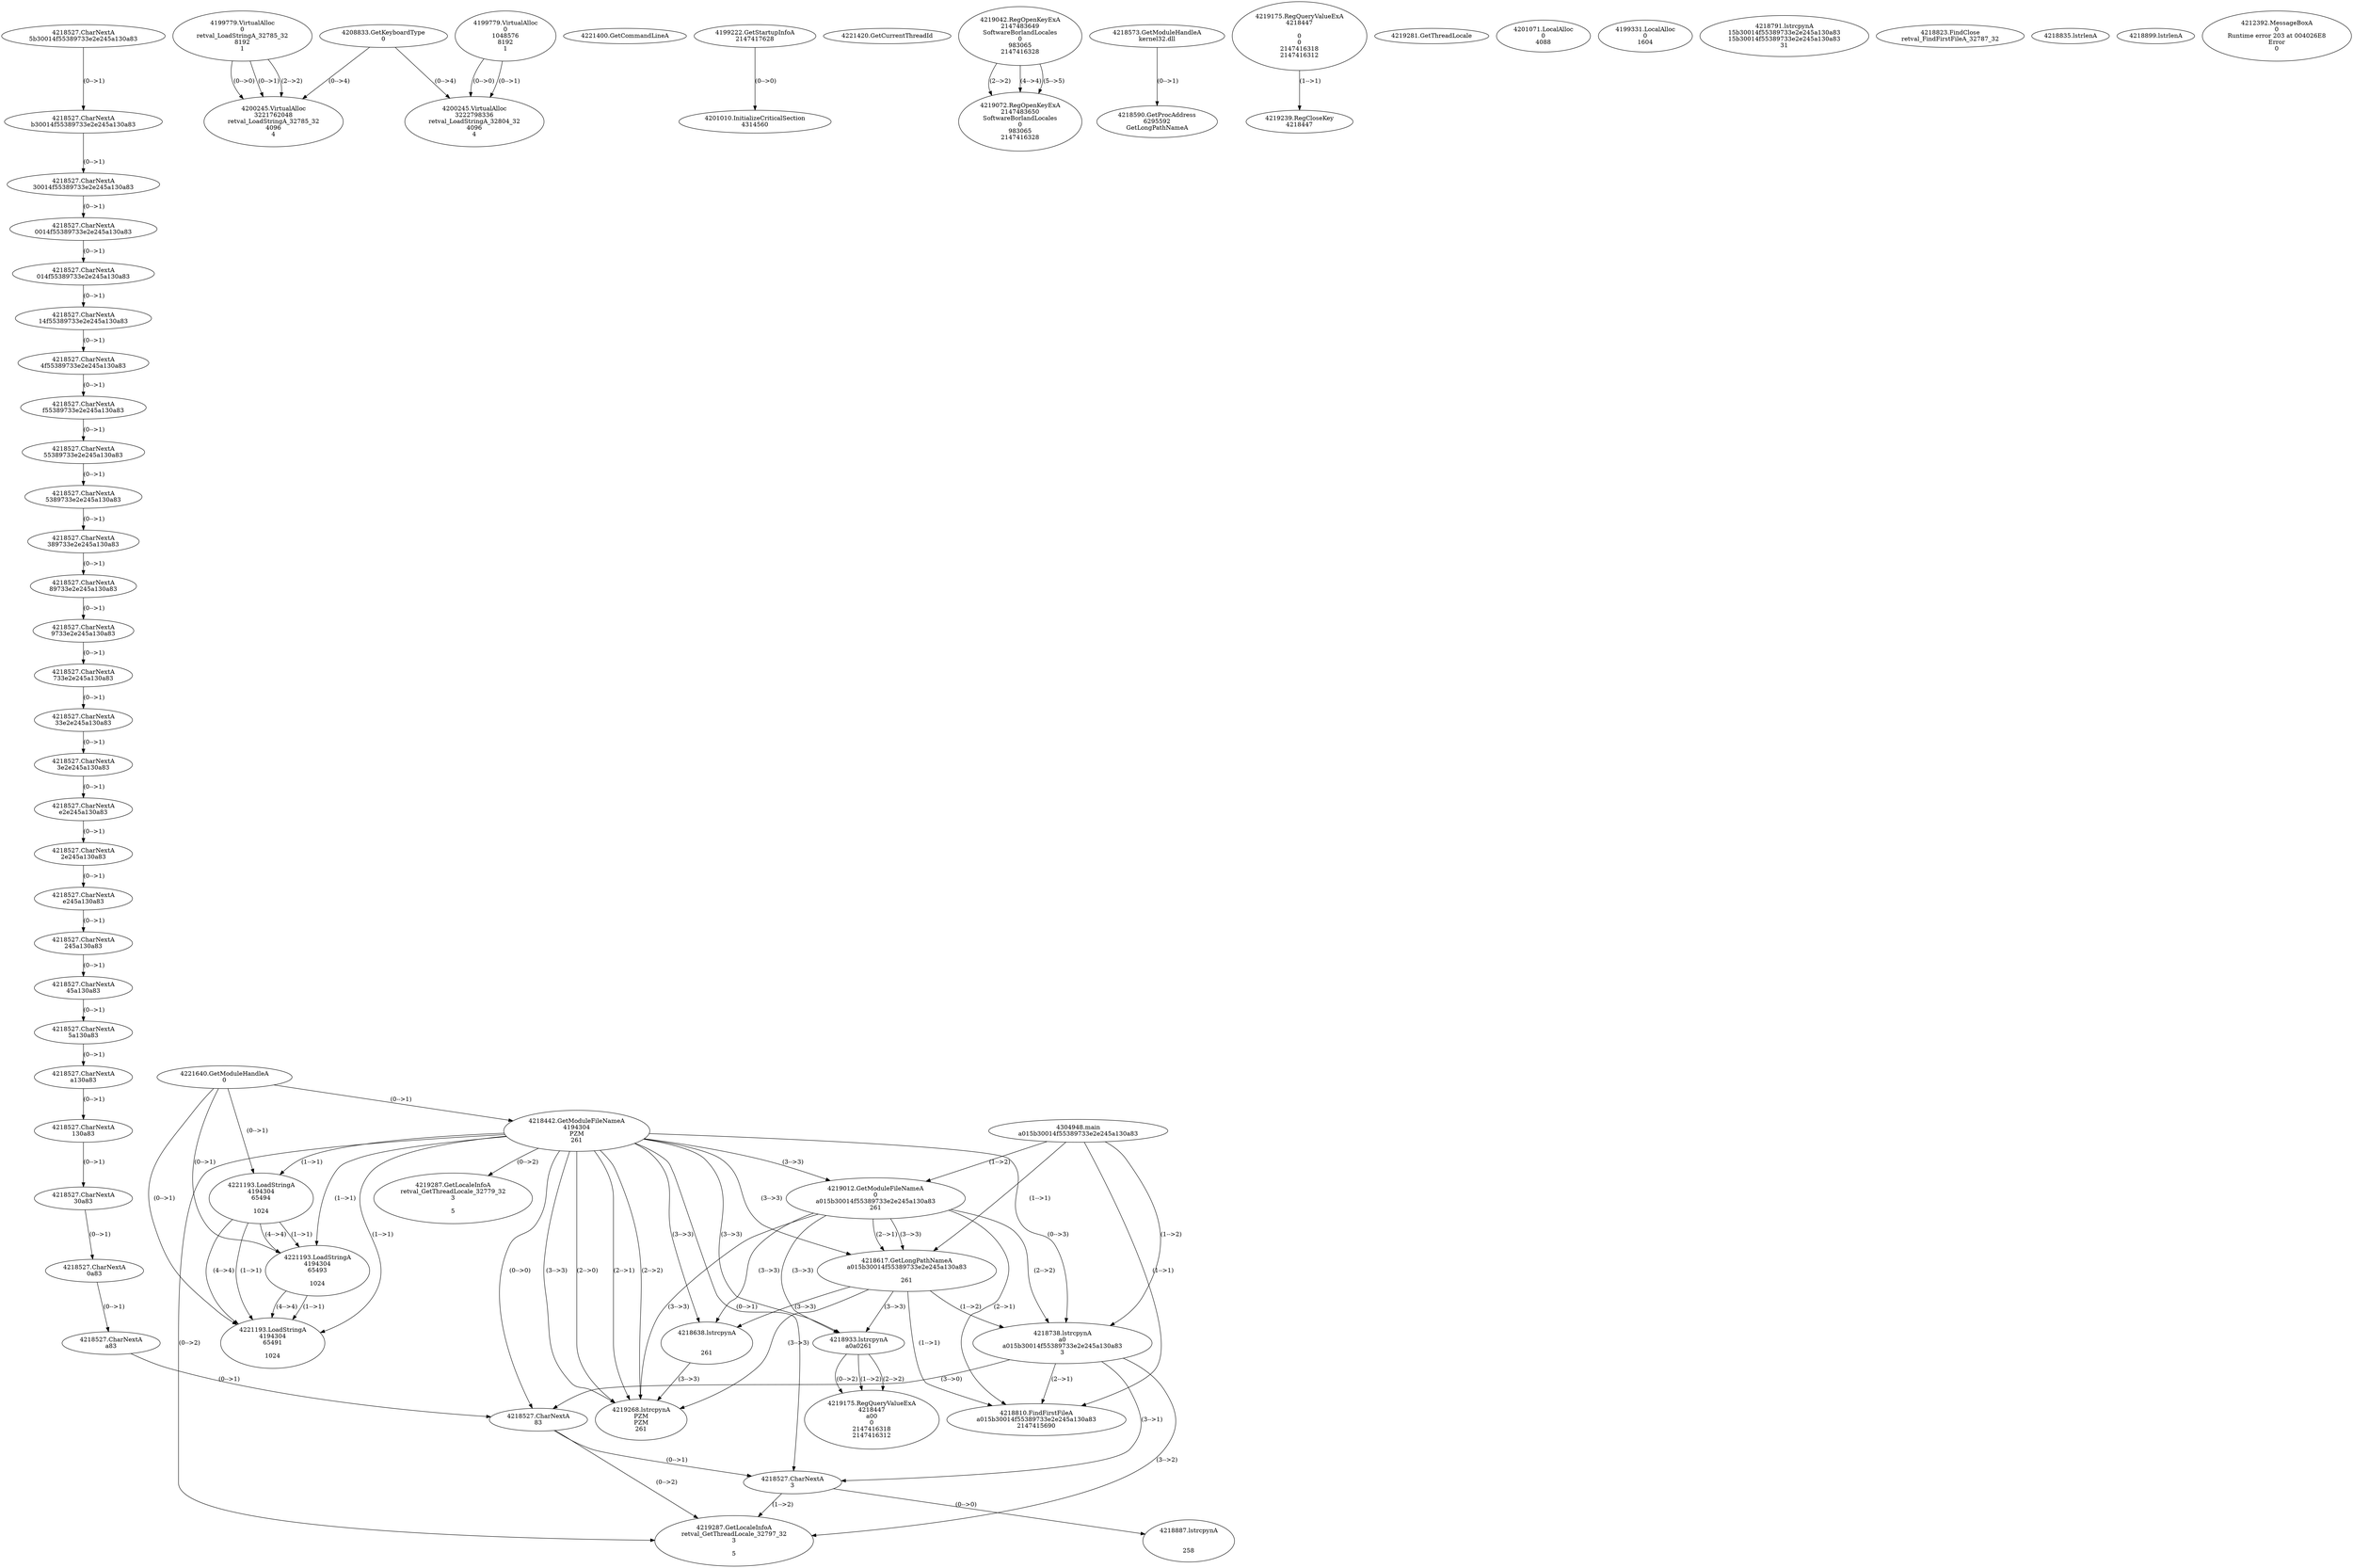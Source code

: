 // Global SCDG with merge call
digraph {
	0 [label="4304948.main
a015b30014f55389733e2e245a130a83"]
	1 [label="4221640.GetModuleHandleA
0"]
	2 [label="4208833.GetKeyboardType
0"]
	3 [label="4221400.GetCommandLineA
"]
	4 [label="4199222.GetStartupInfoA
2147417628"]
	5 [label="4221420.GetCurrentThreadId
"]
	6 [label="4218442.GetModuleFileNameA
4194304
PZM
261"]
	1 -> 6 [label="(0-->1)"]
	7 [label="4219012.GetModuleFileNameA
0
a015b30014f55389733e2e245a130a83
261"]
	0 -> 7 [label="(1-->2)"]
	6 -> 7 [label="(3-->3)"]
	8 [label="4219042.RegOpenKeyExA
2147483649
Software\Borland\Locales
0
983065
2147416328"]
	9 [label="4218573.GetModuleHandleA
kernel32.dll"]
	10 [label="4218590.GetProcAddress
6295592
GetLongPathNameA"]
	9 -> 10 [label="(0-->1)"]
	11 [label="4218617.GetLongPathNameA
a015b30014f55389733e2e245a130a83

261"]
	0 -> 11 [label="(1-->1)"]
	7 -> 11 [label="(2-->1)"]
	6 -> 11 [label="(3-->3)"]
	7 -> 11 [label="(3-->3)"]
	12 [label="4218638.lstrcpynA


261"]
	6 -> 12 [label="(3-->3)"]
	7 -> 12 [label="(3-->3)"]
	11 -> 12 [label="(3-->3)"]
	13 [label="4219175.RegQueryValueExA
4218447

0
0
2147416318
2147416312"]
	14 [label="4219239.RegCloseKey
4218447"]
	13 -> 14 [label="(1-->1)"]
	15 [label="4219268.lstrcpynA
PZM
PZM
261"]
	6 -> 15 [label="(2-->1)"]
	6 -> 15 [label="(2-->2)"]
	6 -> 15 [label="(3-->3)"]
	7 -> 15 [label="(3-->3)"]
	11 -> 15 [label="(3-->3)"]
	12 -> 15 [label="(3-->3)"]
	6 -> 15 [label="(2-->0)"]
	16 [label="4219281.GetThreadLocale
"]
	17 [label="4219287.GetLocaleInfoA
retval_GetThreadLocale_32779_32
3

5"]
	6 -> 17 [label="(0-->2)"]
	18 [label="4221193.LoadStringA
4194304
65494

1024"]
	1 -> 18 [label="(0-->1)"]
	6 -> 18 [label="(1-->1)"]
	19 [label="4221193.LoadStringA
4194304
65493

1024"]
	1 -> 19 [label="(0-->1)"]
	6 -> 19 [label="(1-->1)"]
	18 -> 19 [label="(1-->1)"]
	18 -> 19 [label="(4-->4)"]
	20 [label="4221193.LoadStringA
4194304
65491

1024"]
	1 -> 20 [label="(0-->1)"]
	6 -> 20 [label="(1-->1)"]
	18 -> 20 [label="(1-->1)"]
	19 -> 20 [label="(1-->1)"]
	18 -> 20 [label="(4-->4)"]
	19 -> 20 [label="(4-->4)"]
	21 [label="4201010.InitializeCriticalSection
4314560"]
	4 -> 21 [label="(0-->0)"]
	22 [label="4201071.LocalAlloc
0
4088"]
	23 [label="4199779.VirtualAlloc
0
retval_LoadStringA_32785_32
8192
1"]
	24 [label="4199331.LocalAlloc
0
1604"]
	25 [label="4200245.VirtualAlloc
3221762048
retval_LoadStringA_32785_32
4096
4"]
	23 -> 25 [label="(0-->1)"]
	23 -> 25 [label="(2-->2)"]
	2 -> 25 [label="(0-->4)"]
	23 -> 25 [label="(0-->0)"]
	26 [label="4219072.RegOpenKeyExA
2147483650
Software\Borland\Locales
0
983065
2147416328"]
	8 -> 26 [label="(2-->2)"]
	8 -> 26 [label="(4-->4)"]
	8 -> 26 [label="(5-->5)"]
	27 [label="4218738.lstrcpynA
a0
a015b30014f55389733e2e245a130a83
3"]
	0 -> 27 [label="(1-->2)"]
	7 -> 27 [label="(2-->2)"]
	11 -> 27 [label="(1-->2)"]
	6 -> 27 [label="(0-->3)"]
	28 [label="4218527.CharNextA
5b30014f55389733e2e245a130a83"]
	29 [label="4218527.CharNextA
b30014f55389733e2e245a130a83"]
	28 -> 29 [label="(0-->1)"]
	30 [label="4218527.CharNextA
30014f55389733e2e245a130a83"]
	29 -> 30 [label="(0-->1)"]
	31 [label="4218527.CharNextA
0014f55389733e2e245a130a83"]
	30 -> 31 [label="(0-->1)"]
	32 [label="4218527.CharNextA
014f55389733e2e245a130a83"]
	31 -> 32 [label="(0-->1)"]
	33 [label="4218527.CharNextA
14f55389733e2e245a130a83"]
	32 -> 33 [label="(0-->1)"]
	34 [label="4218527.CharNextA
4f55389733e2e245a130a83"]
	33 -> 34 [label="(0-->1)"]
	35 [label="4218527.CharNextA
f55389733e2e245a130a83"]
	34 -> 35 [label="(0-->1)"]
	36 [label="4218527.CharNextA
55389733e2e245a130a83"]
	35 -> 36 [label="(0-->1)"]
	37 [label="4218527.CharNextA
5389733e2e245a130a83"]
	36 -> 37 [label="(0-->1)"]
	38 [label="4218527.CharNextA
389733e2e245a130a83"]
	37 -> 38 [label="(0-->1)"]
	39 [label="4218527.CharNextA
89733e2e245a130a83"]
	38 -> 39 [label="(0-->1)"]
	40 [label="4218527.CharNextA
9733e2e245a130a83"]
	39 -> 40 [label="(0-->1)"]
	41 [label="4218527.CharNextA
733e2e245a130a83"]
	40 -> 41 [label="(0-->1)"]
	42 [label="4218527.CharNextA
33e2e245a130a83"]
	41 -> 42 [label="(0-->1)"]
	43 [label="4218527.CharNextA
3e2e245a130a83"]
	42 -> 43 [label="(0-->1)"]
	44 [label="4218527.CharNextA
e2e245a130a83"]
	43 -> 44 [label="(0-->1)"]
	45 [label="4218527.CharNextA
2e245a130a83"]
	44 -> 45 [label="(0-->1)"]
	46 [label="4218527.CharNextA
e245a130a83"]
	45 -> 46 [label="(0-->1)"]
	47 [label="4218527.CharNextA
245a130a83"]
	46 -> 47 [label="(0-->1)"]
	48 [label="4218527.CharNextA
45a130a83"]
	47 -> 48 [label="(0-->1)"]
	49 [label="4218527.CharNextA
5a130a83"]
	48 -> 49 [label="(0-->1)"]
	50 [label="4218527.CharNextA
a130a83"]
	49 -> 50 [label="(0-->1)"]
	51 [label="4218527.CharNextA
130a83"]
	50 -> 51 [label="(0-->1)"]
	52 [label="4218527.CharNextA
30a83"]
	51 -> 52 [label="(0-->1)"]
	53 [label="4218527.CharNextA
0a83"]
	52 -> 53 [label="(0-->1)"]
	54 [label="4218527.CharNextA
a83"]
	53 -> 54 [label="(0-->1)"]
	55 [label="4218527.CharNextA
83"]
	54 -> 55 [label="(0-->1)"]
	6 -> 55 [label="(0-->0)"]
	27 -> 55 [label="(3-->0)"]
	56 [label="4218527.CharNextA
3"]
	6 -> 56 [label="(0-->1)"]
	27 -> 56 [label="(3-->1)"]
	55 -> 56 [label="(0-->1)"]
	57 [label="4218791.lstrcpynA
15b30014f55389733e2e245a130a83
15b30014f55389733e2e245a130a83
31"]
	58 [label="4218810.FindFirstFileA
a015b30014f55389733e2e245a130a83
2147415690"]
	0 -> 58 [label="(1-->1)"]
	7 -> 58 [label="(2-->1)"]
	11 -> 58 [label="(1-->1)"]
	27 -> 58 [label="(2-->1)"]
	59 [label="4218823.FindClose
retval_FindFirstFileA_32787_32"]
	60 [label="4218835.lstrlenA
"]
	61 [label="4218887.lstrcpynA


258"]
	56 -> 61 [label="(0-->0)"]
	62 [label="4218899.lstrlenA
"]
	63 [label="4218933.lstrcpynA
a0\
a0\
261"]
	6 -> 63 [label="(3-->3)"]
	7 -> 63 [label="(3-->3)"]
	11 -> 63 [label="(3-->3)"]
	64 [label="4219175.RegQueryValueExA
4218447
a0\
0
0
2147416318
2147416312"]
	63 -> 64 [label="(1-->2)"]
	63 -> 64 [label="(2-->2)"]
	63 -> 64 [label="(0-->2)"]
	65 [label="4219287.GetLocaleInfoA
retval_GetThreadLocale_32797_32
3

5"]
	6 -> 65 [label="(0-->2)"]
	27 -> 65 [label="(3-->2)"]
	55 -> 65 [label="(0-->2)"]
	56 -> 65 [label="(1-->2)"]
	66 [label="4199779.VirtualAlloc
0
1048576
8192
1"]
	67 [label="4200245.VirtualAlloc
3222798336
retval_LoadStringA_32804_32
4096
4"]
	66 -> 67 [label="(0-->1)"]
	2 -> 67 [label="(0-->4)"]
	66 -> 67 [label="(0-->0)"]
	68 [label="4212392.MessageBoxA
0
Runtime error 203 at 004026E8
Error
0"]
}

